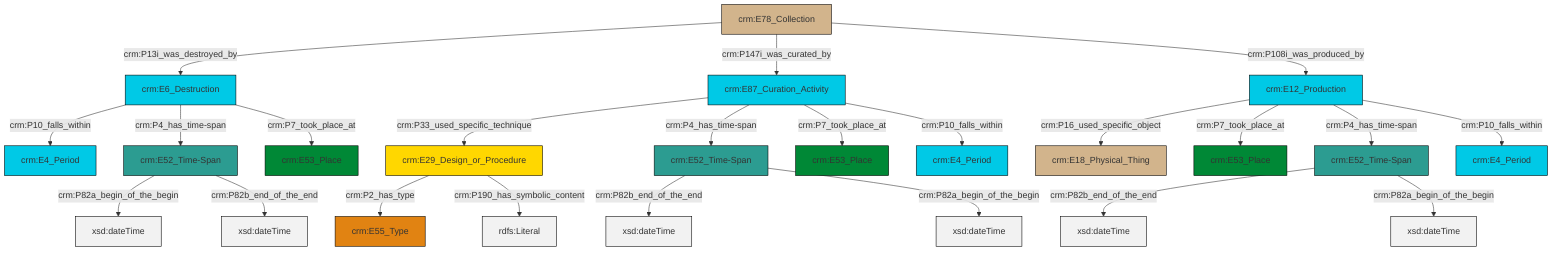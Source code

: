 graph TD
classDef Literal fill:#f2f2f2,stroke:#000000;
classDef CRM_Entity fill:#FFFFFF,stroke:#000000;
classDef Temporal_Entity fill:#00C9E6, stroke:#000000;
classDef Type fill:#E18312, stroke:#000000;
classDef Time-Span fill:#2C9C91, stroke:#000000;
classDef Appellation fill:#FFEB7F, stroke:#000000;
classDef Place fill:#008836, stroke:#000000;
classDef Persistent_Item fill:#B266B2, stroke:#000000;
classDef Conceptual_Object fill:#FFD700, stroke:#000000;
classDef Physical_Thing fill:#D2B48C, stroke:#000000;
classDef Actor fill:#f58aad, stroke:#000000;
classDef PC_Classes fill:#4ce600, stroke:#000000;
classDef Multi fill:#cccccc,stroke:#000000;

0["crm:E78_Collection"]:::Physical_Thing -->|crm:P13i_was_destroyed_by| 1["crm:E6_Destruction"]:::Temporal_Entity
1["crm:E6_Destruction"]:::Temporal_Entity -->|crm:P10_falls_within| 2["crm:E4_Period"]:::Temporal_Entity
3["crm:E12_Production"]:::Temporal_Entity -->|crm:P16_used_specific_object| 4["crm:E18_Physical_Thing"]:::Physical_Thing
1["crm:E6_Destruction"]:::Temporal_Entity -->|crm:P4_has_time-span| 5["crm:E52_Time-Span"]:::Time-Span
8["crm:E87_Curation_Activity"]:::Temporal_Entity -->|crm:P33_used_specific_technique| 9["crm:E29_Design_or_Procedure"]:::Conceptual_Object
1["crm:E6_Destruction"]:::Temporal_Entity -->|crm:P7_took_place_at| 11["crm:E53_Place"]:::Place
8["crm:E87_Curation_Activity"]:::Temporal_Entity -->|crm:P4_has_time-span| 12["crm:E52_Time-Span"]:::Time-Span
12["crm:E52_Time-Span"]:::Time-Span -->|crm:P82b_end_of_the_end| 14[xsd:dateTime]:::Literal
3["crm:E12_Production"]:::Temporal_Entity -->|crm:P7_took_place_at| 15["crm:E53_Place"]:::Place
3["crm:E12_Production"]:::Temporal_Entity -->|crm:P4_has_time-span| 16["crm:E52_Time-Span"]:::Time-Span
8["crm:E87_Curation_Activity"]:::Temporal_Entity -->|crm:P7_took_place_at| 20["crm:E53_Place"]:::Place
0["crm:E78_Collection"]:::Physical_Thing -->|crm:P147i_was_curated_by| 8["crm:E87_Curation_Activity"]:::Temporal_Entity
12["crm:E52_Time-Span"]:::Time-Span -->|crm:P82a_begin_of_the_begin| 24[xsd:dateTime]:::Literal
16["crm:E52_Time-Span"]:::Time-Span -->|crm:P82b_end_of_the_end| 25[xsd:dateTime]:::Literal
9["crm:E29_Design_or_Procedure"]:::Conceptual_Object -->|crm:P2_has_type| 27["crm:E55_Type"]:::Type
8["crm:E87_Curation_Activity"]:::Temporal_Entity -->|crm:P10_falls_within| 6["crm:E4_Period"]:::Temporal_Entity
16["crm:E52_Time-Span"]:::Time-Span -->|crm:P82a_begin_of_the_begin| 30[xsd:dateTime]:::Literal
0["crm:E78_Collection"]:::Physical_Thing -->|crm:P108i_was_produced_by| 3["crm:E12_Production"]:::Temporal_Entity
3["crm:E12_Production"]:::Temporal_Entity -->|crm:P10_falls_within| 31["crm:E4_Period"]:::Temporal_Entity
5["crm:E52_Time-Span"]:::Time-Span -->|crm:P82a_begin_of_the_begin| 32[xsd:dateTime]:::Literal
9["crm:E29_Design_or_Procedure"]:::Conceptual_Object -->|crm:P190_has_symbolic_content| 33[rdfs:Literal]:::Literal
5["crm:E52_Time-Span"]:::Time-Span -->|crm:P82b_end_of_the_end| 36[xsd:dateTime]:::Literal